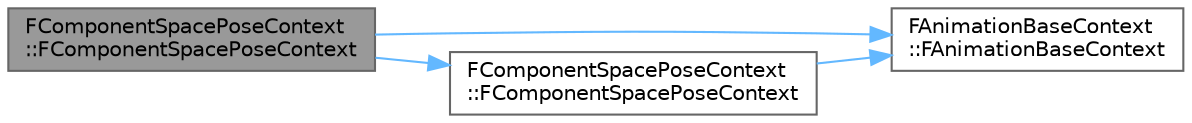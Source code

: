 digraph "FComponentSpacePoseContext::FComponentSpacePoseContext"
{
 // INTERACTIVE_SVG=YES
 // LATEX_PDF_SIZE
  bgcolor="transparent";
  edge [fontname=Helvetica,fontsize=10,labelfontname=Helvetica,labelfontsize=10];
  node [fontname=Helvetica,fontsize=10,shape=box,height=0.2,width=0.4];
  rankdir="LR";
  Node1 [id="Node000001",label="FComponentSpacePoseContext\l::FComponentSpacePoseContext",height=0.2,width=0.4,color="gray40", fillcolor="grey60", style="filled", fontcolor="black",tooltip=" "];
  Node1 -> Node2 [id="edge1_Node000001_Node000002",color="steelblue1",style="solid",tooltip=" "];
  Node2 [id="Node000002",label="FAnimationBaseContext\l::FAnimationBaseContext",height=0.2,width=0.4,color="grey40", fillcolor="white", style="filled",URL="$d4/d8c/structFAnimationBaseContext.html#a1b8b5b48e27c833797f33177effc1b1f",tooltip=" "];
  Node1 -> Node3 [id="edge2_Node000001_Node000003",color="steelblue1",style="solid",tooltip=" "];
  Node3 [id="Node000003",label="FComponentSpacePoseContext\l::FComponentSpacePoseContext",height=0.2,width=0.4,color="grey40", fillcolor="white", style="filled",URL="$de/dd9/structFComponentSpacePoseContext.html#a4c514bd204702cdc1d59442213602fe6",tooltip=" "];
  Node3 -> Node2 [id="edge3_Node000003_Node000002",color="steelblue1",style="solid",tooltip=" "];
}
